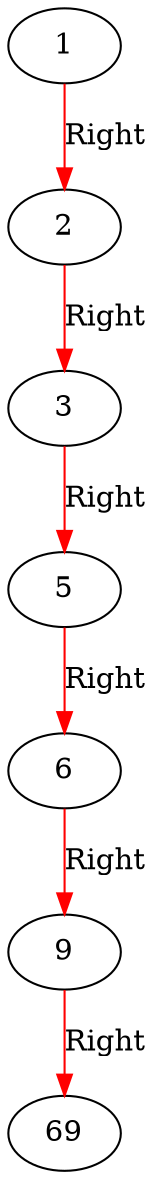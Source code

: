 digraph "Graph" {
	1 -> 2 [label=Right color=red]
	2 -> 3 [label=Right color=red]
	3 -> 5 [label=Right color=red]
	5 -> 6 [label=Right color=red]
	6 -> 9 [label=Right color=red]
	9 -> 69 [label=Right color=red]
}

